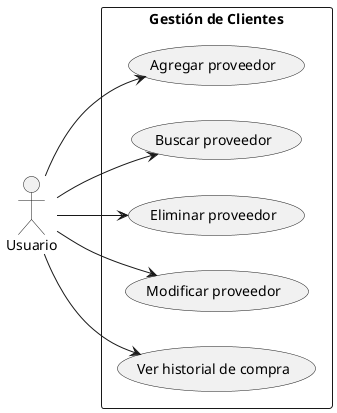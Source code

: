 @startuml
left to right direction
actor Usuario

rectangle "Gestión de Clientes" {
  (Agregar proveedor)
  (Buscar proveedor)
  (Eliminar proveedor)
  (Modificar proveedor)
  (Ver historial de compra)
}

Usuario --> (Agregar proveedor)
Usuario --> (Buscar proveedor)
Usuario --> (Eliminar proveedor)
Usuario --> (Modificar proveedor)
Usuario --> (Ver historial de compra)
@enduml
